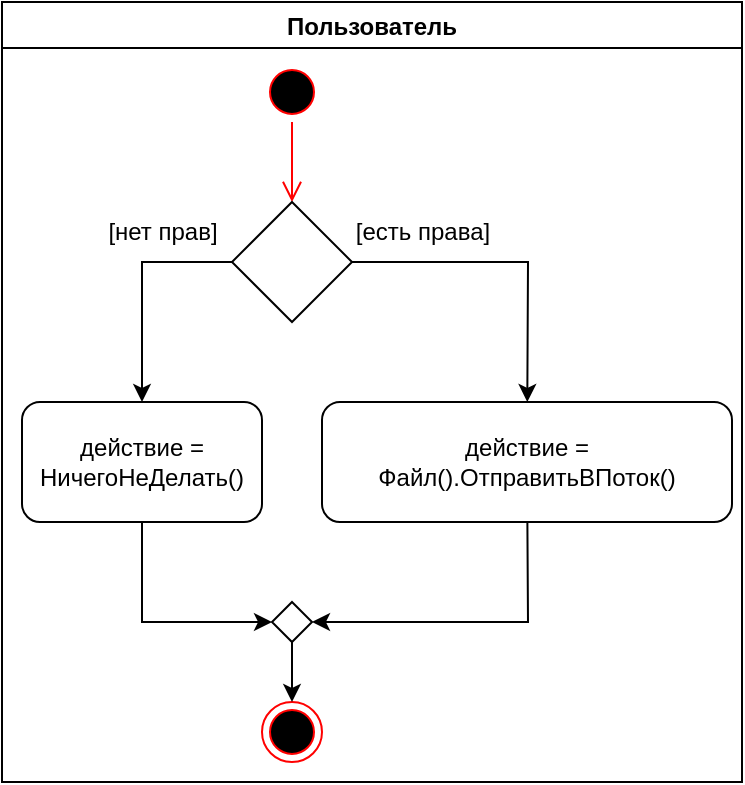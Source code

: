 <mxfile version="15.5.4" type="device"><diagram id="auvaHYt9D2mUyiJxwVjn" name="Page-1"><mxGraphModel dx="1422" dy="780" grid="1" gridSize="10" guides="1" tooltips="1" connect="1" arrows="1" fold="1" page="1" pageScale="1" pageWidth="827" pageHeight="1169" math="0" shadow="0"><root><mxCell id="0"/><mxCell id="1" parent="0"/><mxCell id="oX1Lzh8gc9R75dS9HgBd-47" value="Пользователь" style="swimlane;" vertex="1" parent="1"><mxGeometry x="10" y="10" width="370" height="390" as="geometry"/></mxCell><mxCell id="oX1Lzh8gc9R75dS9HgBd-63" value="" style="ellipse;html=1;shape=startState;fillColor=#000000;strokeColor=#ff0000;" vertex="1" parent="oX1Lzh8gc9R75dS9HgBd-47"><mxGeometry x="130" y="30" width="30" height="30" as="geometry"/></mxCell><mxCell id="oX1Lzh8gc9R75dS9HgBd-64" value="" style="edgeStyle=orthogonalEdgeStyle;html=1;verticalAlign=bottom;endArrow=open;endSize=8;strokeColor=#ff0000;rounded=0;" edge="1" parent="oX1Lzh8gc9R75dS9HgBd-47" source="oX1Lzh8gc9R75dS9HgBd-63" target="oX1Lzh8gc9R75dS9HgBd-68"><mxGeometry relative="1" as="geometry"><mxPoint x="145" y="90" as="targetPoint"/></mxGeometry></mxCell><mxCell id="oX1Lzh8gc9R75dS9HgBd-65" value="действие = Файл().ОтправитьВПоток()" style="rounded=1;whiteSpace=wrap;html=1;" vertex="1" parent="oX1Lzh8gc9R75dS9HgBd-47"><mxGeometry x="160" y="200" width="205" height="60" as="geometry"/></mxCell><mxCell id="oX1Lzh8gc9R75dS9HgBd-66" value="" style="ellipse;html=1;shape=endState;fillColor=#000000;strokeColor=#ff0000;" vertex="1" parent="oX1Lzh8gc9R75dS9HgBd-47"><mxGeometry x="130" y="350" width="30" height="30" as="geometry"/></mxCell><mxCell id="oX1Lzh8gc9R75dS9HgBd-67" value="" style="endArrow=classic;html=1;rounded=0;entryX=1;entryY=0.5;entryDx=0;entryDy=0;" edge="1" parent="oX1Lzh8gc9R75dS9HgBd-47" source="oX1Lzh8gc9R75dS9HgBd-65" target="oX1Lzh8gc9R75dS9HgBd-73"><mxGeometry width="50" height="50" relative="1" as="geometry"><mxPoint x="145" y="330" as="sourcePoint"/><mxPoint x="155" y="280" as="targetPoint"/><Array as="points"><mxPoint x="263" y="310"/></Array></mxGeometry></mxCell><mxCell id="oX1Lzh8gc9R75dS9HgBd-68" value="" style="rhombus;whiteSpace=wrap;html=1;" vertex="1" parent="oX1Lzh8gc9R75dS9HgBd-47"><mxGeometry x="115" y="100" width="60" height="60" as="geometry"/></mxCell><mxCell id="oX1Lzh8gc9R75dS9HgBd-69" value="" style="endArrow=classic;html=1;rounded=0;exitX=1;exitY=0.5;exitDx=0;exitDy=0;" edge="1" parent="oX1Lzh8gc9R75dS9HgBd-47" source="oX1Lzh8gc9R75dS9HgBd-68" target="oX1Lzh8gc9R75dS9HgBd-65"><mxGeometry width="50" height="50" relative="1" as="geometry"><mxPoint x="242.202" y="270" as="sourcePoint"/><mxPoint x="169.844" y="480.804" as="targetPoint"/><Array as="points"><mxPoint x="263" y="130"/></Array></mxGeometry></mxCell><mxCell id="oX1Lzh8gc9R75dS9HgBd-70" value="действие = НичегоНеДелать()" style="rounded=1;whiteSpace=wrap;html=1;" vertex="1" parent="oX1Lzh8gc9R75dS9HgBd-47"><mxGeometry x="10" y="200" width="120" height="60" as="geometry"/></mxCell><mxCell id="oX1Lzh8gc9R75dS9HgBd-71" value="" style="endArrow=classic;html=1;rounded=0;exitX=0;exitY=0.5;exitDx=0;exitDy=0;" edge="1" parent="oX1Lzh8gc9R75dS9HgBd-47" source="oX1Lzh8gc9R75dS9HgBd-68" target="oX1Lzh8gc9R75dS9HgBd-70"><mxGeometry width="50" height="50" relative="1" as="geometry"><mxPoint x="20" y="90" as="sourcePoint"/><mxPoint x="272.65" y="210" as="targetPoint"/><Array as="points"><mxPoint x="70" y="130"/></Array></mxGeometry></mxCell><mxCell id="oX1Lzh8gc9R75dS9HgBd-73" value="" style="rhombus;whiteSpace=wrap;html=1;" vertex="1" parent="oX1Lzh8gc9R75dS9HgBd-47"><mxGeometry x="135" y="300" width="20" height="20" as="geometry"/></mxCell><mxCell id="oX1Lzh8gc9R75dS9HgBd-74" value="" style="endArrow=classic;html=1;rounded=0;entryX=0;entryY=0.5;entryDx=0;entryDy=0;" edge="1" parent="oX1Lzh8gc9R75dS9HgBd-47" source="oX1Lzh8gc9R75dS9HgBd-70" target="oX1Lzh8gc9R75dS9HgBd-73"><mxGeometry width="50" height="50" relative="1" as="geometry"><mxPoint x="80" y="140" as="sourcePoint"/><mxPoint x="80" y="210" as="targetPoint"/><Array as="points"><mxPoint x="70" y="310"/></Array></mxGeometry></mxCell><mxCell id="oX1Lzh8gc9R75dS9HgBd-75" value="" style="endArrow=classic;html=1;rounded=0;exitX=0.5;exitY=1;exitDx=0;exitDy=0;" edge="1" parent="oX1Lzh8gc9R75dS9HgBd-47" source="oX1Lzh8gc9R75dS9HgBd-73" target="oX1Lzh8gc9R75dS9HgBd-66"><mxGeometry width="50" height="50" relative="1" as="geometry"><mxPoint x="90" y="150" as="sourcePoint"/><mxPoint x="90" y="220" as="targetPoint"/><Array as="points"/></mxGeometry></mxCell><mxCell id="oX1Lzh8gc9R75dS9HgBd-76" value="[нет прав]" style="text;html=1;align=center;verticalAlign=middle;resizable=0;points=[];autosize=1;strokeColor=none;fillColor=none;" vertex="1" parent="oX1Lzh8gc9R75dS9HgBd-47"><mxGeometry x="45" y="105" width="70" height="20" as="geometry"/></mxCell><mxCell id="oX1Lzh8gc9R75dS9HgBd-77" value="[есть права]" style="text;html=1;align=center;verticalAlign=middle;resizable=0;points=[];autosize=1;strokeColor=none;fillColor=none;" vertex="1" parent="oX1Lzh8gc9R75dS9HgBd-47"><mxGeometry x="170" y="105" width="80" height="20" as="geometry"/></mxCell></root></mxGraphModel></diagram></mxfile>